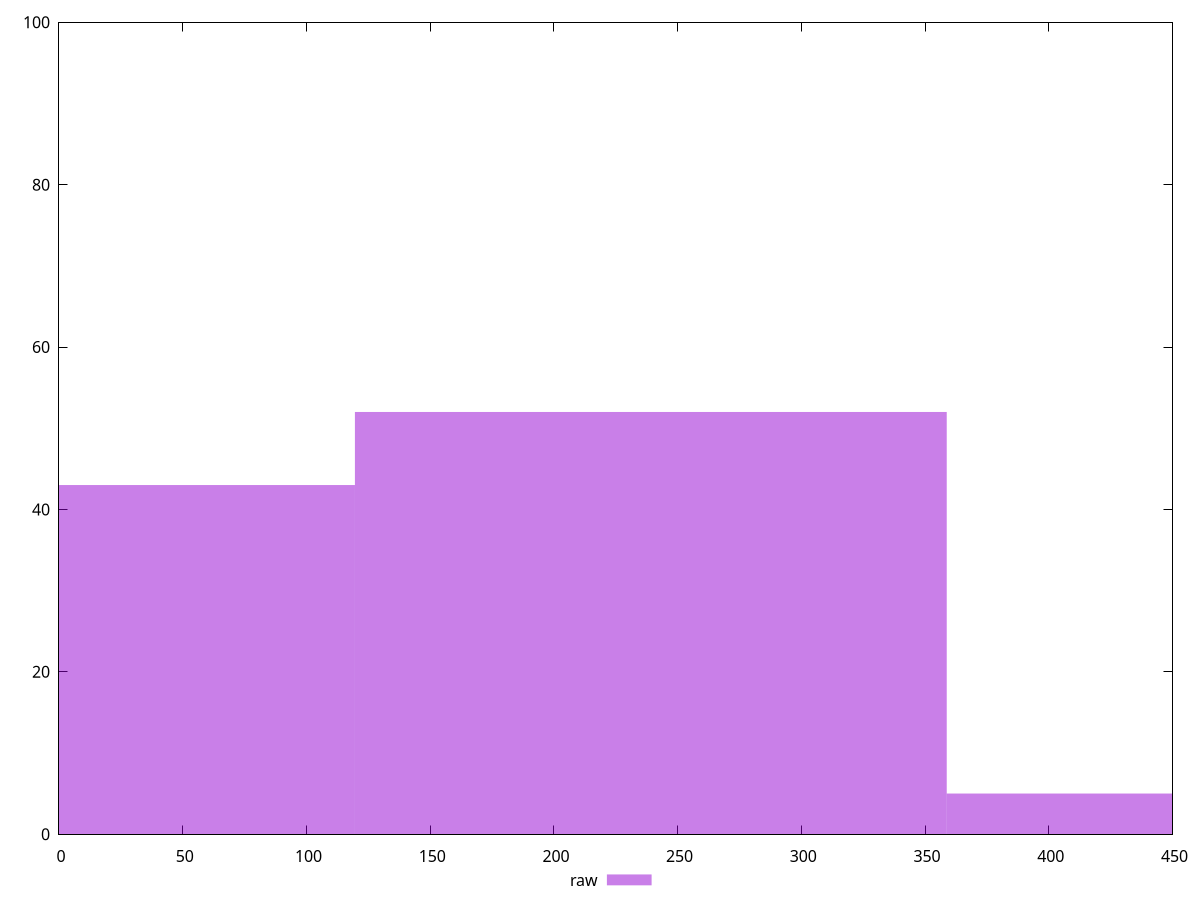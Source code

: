 reset

$raw <<EOF
0 43
239.17639278430832 52
478.35278556861664 5
EOF

set key outside below
set boxwidth 239.17639278430832
set xrange [0:450]
set yrange [0:100]
set trange [0:100]
set style fill transparent solid 0.5 noborder
set terminal svg size 640, 490 enhanced background rgb 'white'
set output "report_00025_2021-02-22T21:38:55.199Z/unminified-css/samples/pages/raw/histogram.svg"

plot $raw title "raw" with boxes

reset
